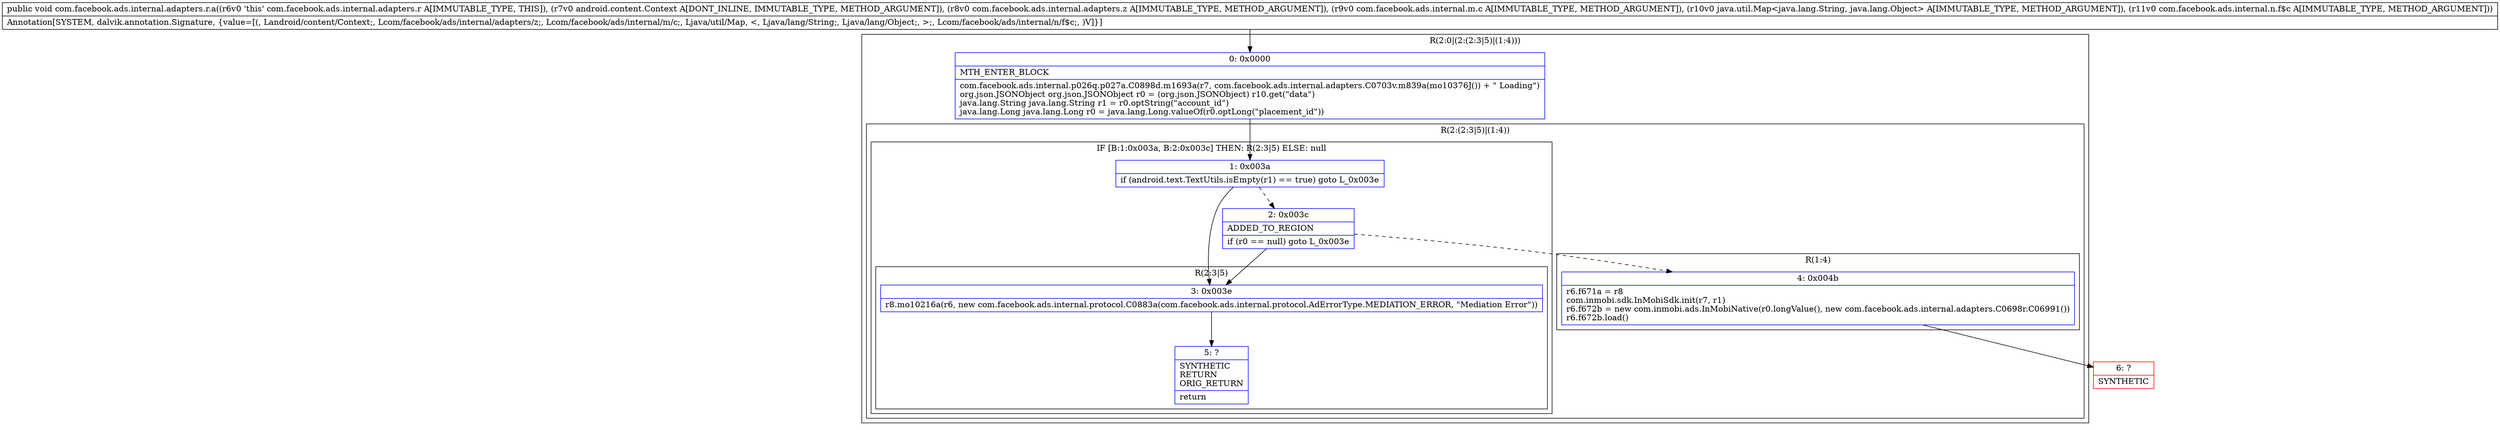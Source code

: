 digraph "CFG forcom.facebook.ads.internal.adapters.r.a(Landroid\/content\/Context;Lcom\/facebook\/ads\/internal\/adapters\/z;Lcom\/facebook\/ads\/internal\/m\/c;Ljava\/util\/Map;Lcom\/facebook\/ads\/internal\/n\/f$c;)V" {
subgraph cluster_Region_781942779 {
label = "R(2:0|(2:(2:3|5)|(1:4)))";
node [shape=record,color=blue];
Node_0 [shape=record,label="{0\:\ 0x0000|MTH_ENTER_BLOCK\l|com.facebook.ads.internal.p026q.p027a.C0898d.m1693a(r7, com.facebook.ads.internal.adapters.C0703v.m839a(mo10376J()) + \" Loading\")\lorg.json.JSONObject org.json.JSONObject r0 = (org.json.JSONObject) r10.get(\"data\")\ljava.lang.String java.lang.String r1 = r0.optString(\"account_id\")\ljava.lang.Long java.lang.Long r0 = java.lang.Long.valueOf(r0.optLong(\"placement_id\"))\l}"];
subgraph cluster_Region_1650394525 {
label = "R(2:(2:3|5)|(1:4))";
node [shape=record,color=blue];
subgraph cluster_IfRegion_510772202 {
label = "IF [B:1:0x003a, B:2:0x003c] THEN: R(2:3|5) ELSE: null";
node [shape=record,color=blue];
Node_1 [shape=record,label="{1\:\ 0x003a|if (android.text.TextUtils.isEmpty(r1) == true) goto L_0x003e\l}"];
Node_2 [shape=record,label="{2\:\ 0x003c|ADDED_TO_REGION\l|if (r0 == null) goto L_0x003e\l}"];
subgraph cluster_Region_1056787694 {
label = "R(2:3|5)";
node [shape=record,color=blue];
Node_3 [shape=record,label="{3\:\ 0x003e|r8.mo10216a(r6, new com.facebook.ads.internal.protocol.C0883a(com.facebook.ads.internal.protocol.AdErrorType.MEDIATION_ERROR, \"Mediation Error\"))\l}"];
Node_5 [shape=record,label="{5\:\ ?|SYNTHETIC\lRETURN\lORIG_RETURN\l|return\l}"];
}
}
subgraph cluster_Region_1068048097 {
label = "R(1:4)";
node [shape=record,color=blue];
Node_4 [shape=record,label="{4\:\ 0x004b|r6.f671a = r8\lcom.inmobi.sdk.InMobiSdk.init(r7, r1)\lr6.f672b = new com.inmobi.ads.InMobiNative(r0.longValue(), new com.facebook.ads.internal.adapters.C0698r.C06991())\lr6.f672b.load()\l}"];
}
}
}
Node_6 [shape=record,color=red,label="{6\:\ ?|SYNTHETIC\l}"];
MethodNode[shape=record,label="{public void com.facebook.ads.internal.adapters.r.a((r6v0 'this' com.facebook.ads.internal.adapters.r A[IMMUTABLE_TYPE, THIS]), (r7v0 android.content.Context A[DONT_INLINE, IMMUTABLE_TYPE, METHOD_ARGUMENT]), (r8v0 com.facebook.ads.internal.adapters.z A[IMMUTABLE_TYPE, METHOD_ARGUMENT]), (r9v0 com.facebook.ads.internal.m.c A[IMMUTABLE_TYPE, METHOD_ARGUMENT]), (r10v0 java.util.Map\<java.lang.String, java.lang.Object\> A[IMMUTABLE_TYPE, METHOD_ARGUMENT]), (r11v0 com.facebook.ads.internal.n.f$c A[IMMUTABLE_TYPE, METHOD_ARGUMENT]))  | Annotation[SYSTEM, dalvik.annotation.Signature, \{value=[(, Landroid\/content\/Context;, Lcom\/facebook\/ads\/internal\/adapters\/z;, Lcom\/facebook\/ads\/internal\/m\/c;, Ljava\/util\/Map, \<, Ljava\/lang\/String;, Ljava\/lang\/Object;, \>;, Lcom\/facebook\/ads\/internal\/n\/f$c;, )V]\}]\l}"];
MethodNode -> Node_0;
Node_0 -> Node_1;
Node_1 -> Node_2[style=dashed];
Node_1 -> Node_3;
Node_2 -> Node_3;
Node_2 -> Node_4[style=dashed];
Node_3 -> Node_5;
Node_4 -> Node_6;
}

